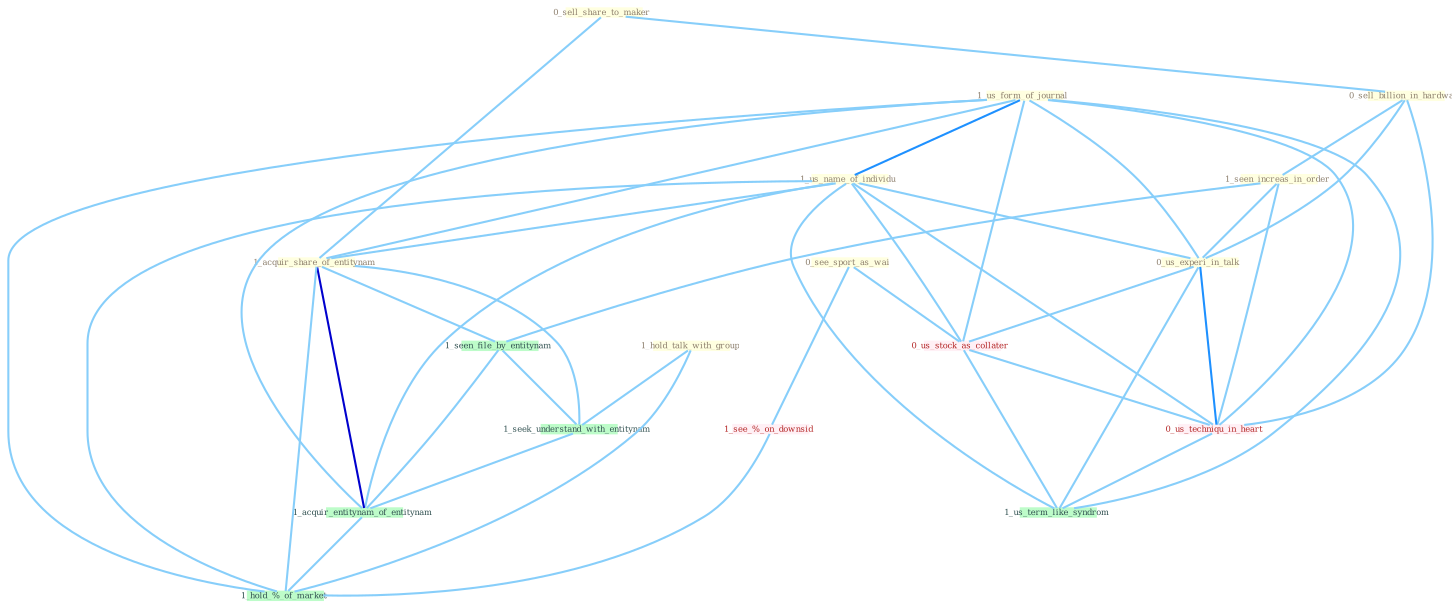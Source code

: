 Graph G{ 
    node
    [shape=polygon,style=filled,width=.5,height=.06,color="#BDFCC9",fixedsize=true,fontsize=4,
    fontcolor="#2f4f4f"];
    {node
    [color="#ffffe0", fontcolor="#8b7d6b"] "1_us_form_of_journal " "1_us_name_of_individu " "0_sell_share_to_maker " "0_sell_billion_in_hardwar " "1_acquir_share_of_entitynam " "1_seen_increas_in_order " "1_hold_talk_with_group " "0_us_experi_in_talk " "0_see_sport_as_wai "}
{node [color="#fff0f5", fontcolor="#b22222"] "0_us_stock_as_collater " "0_us_techniqu_in_heart " "1_see_%_on_downsid "}
edge [color="#B0E2FF"];

	"1_us_form_of_journal " -- "1_us_name_of_individu " [w="2", color="#1e90ff" , len=0.8];
	"1_us_form_of_journal " -- "1_acquir_share_of_entitynam " [w="1", color="#87cefa" ];
	"1_us_form_of_journal " -- "0_us_experi_in_talk " [w="1", color="#87cefa" ];
	"1_us_form_of_journal " -- "0_us_stock_as_collater " [w="1", color="#87cefa" ];
	"1_us_form_of_journal " -- "1_acquir_entitynam_of_entitynam " [w="1", color="#87cefa" ];
	"1_us_form_of_journal " -- "0_us_techniqu_in_heart " [w="1", color="#87cefa" ];
	"1_us_form_of_journal " -- "1_us_term_like_syndrom " [w="1", color="#87cefa" ];
	"1_us_form_of_journal " -- "1_hold_%_of_market " [w="1", color="#87cefa" ];
	"1_us_name_of_individu " -- "1_acquir_share_of_entitynam " [w="1", color="#87cefa" ];
	"1_us_name_of_individu " -- "0_us_experi_in_talk " [w="1", color="#87cefa" ];
	"1_us_name_of_individu " -- "0_us_stock_as_collater " [w="1", color="#87cefa" ];
	"1_us_name_of_individu " -- "1_acquir_entitynam_of_entitynam " [w="1", color="#87cefa" ];
	"1_us_name_of_individu " -- "0_us_techniqu_in_heart " [w="1", color="#87cefa" ];
	"1_us_name_of_individu " -- "1_us_term_like_syndrom " [w="1", color="#87cefa" ];
	"1_us_name_of_individu " -- "1_hold_%_of_market " [w="1", color="#87cefa" ];
	"0_sell_share_to_maker " -- "0_sell_billion_in_hardwar " [w="1", color="#87cefa" ];
	"0_sell_share_to_maker " -- "1_acquir_share_of_entitynam " [w="1", color="#87cefa" ];
	"0_sell_billion_in_hardwar " -- "1_seen_increas_in_order " [w="1", color="#87cefa" ];
	"0_sell_billion_in_hardwar " -- "0_us_experi_in_talk " [w="1", color="#87cefa" ];
	"0_sell_billion_in_hardwar " -- "0_us_techniqu_in_heart " [w="1", color="#87cefa" ];
	"1_acquir_share_of_entitynam " -- "1_seen_file_by_entitynam " [w="1", color="#87cefa" ];
	"1_acquir_share_of_entitynam " -- "1_seek_understand_with_entitynam " [w="1", color="#87cefa" ];
	"1_acquir_share_of_entitynam " -- "1_acquir_entitynam_of_entitynam " [w="3", color="#0000cd" , len=0.6];
	"1_acquir_share_of_entitynam " -- "1_hold_%_of_market " [w="1", color="#87cefa" ];
	"1_seen_increas_in_order " -- "0_us_experi_in_talk " [w="1", color="#87cefa" ];
	"1_seen_increas_in_order " -- "1_seen_file_by_entitynam " [w="1", color="#87cefa" ];
	"1_seen_increas_in_order " -- "0_us_techniqu_in_heart " [w="1", color="#87cefa" ];
	"1_hold_talk_with_group " -- "1_seek_understand_with_entitynam " [w="1", color="#87cefa" ];
	"1_hold_talk_with_group " -- "1_hold_%_of_market " [w="1", color="#87cefa" ];
	"0_us_experi_in_talk " -- "0_us_stock_as_collater " [w="1", color="#87cefa" ];
	"0_us_experi_in_talk " -- "0_us_techniqu_in_heart " [w="2", color="#1e90ff" , len=0.8];
	"0_us_experi_in_talk " -- "1_us_term_like_syndrom " [w="1", color="#87cefa" ];
	"0_see_sport_as_wai " -- "0_us_stock_as_collater " [w="1", color="#87cefa" ];
	"0_see_sport_as_wai " -- "1_see_%_on_downsid " [w="1", color="#87cefa" ];
	"1_seen_file_by_entitynam " -- "1_seek_understand_with_entitynam " [w="1", color="#87cefa" ];
	"1_seen_file_by_entitynam " -- "1_acquir_entitynam_of_entitynam " [w="1", color="#87cefa" ];
	"0_us_stock_as_collater " -- "0_us_techniqu_in_heart " [w="1", color="#87cefa" ];
	"0_us_stock_as_collater " -- "1_us_term_like_syndrom " [w="1", color="#87cefa" ];
	"1_seek_understand_with_entitynam " -- "1_acquir_entitynam_of_entitynam " [w="1", color="#87cefa" ];
	"1_acquir_entitynam_of_entitynam " -- "1_hold_%_of_market " [w="1", color="#87cefa" ];
	"0_us_techniqu_in_heart " -- "1_us_term_like_syndrom " [w="1", color="#87cefa" ];
	"1_see_%_on_downsid " -- "1_hold_%_of_market " [w="1", color="#87cefa" ];
}